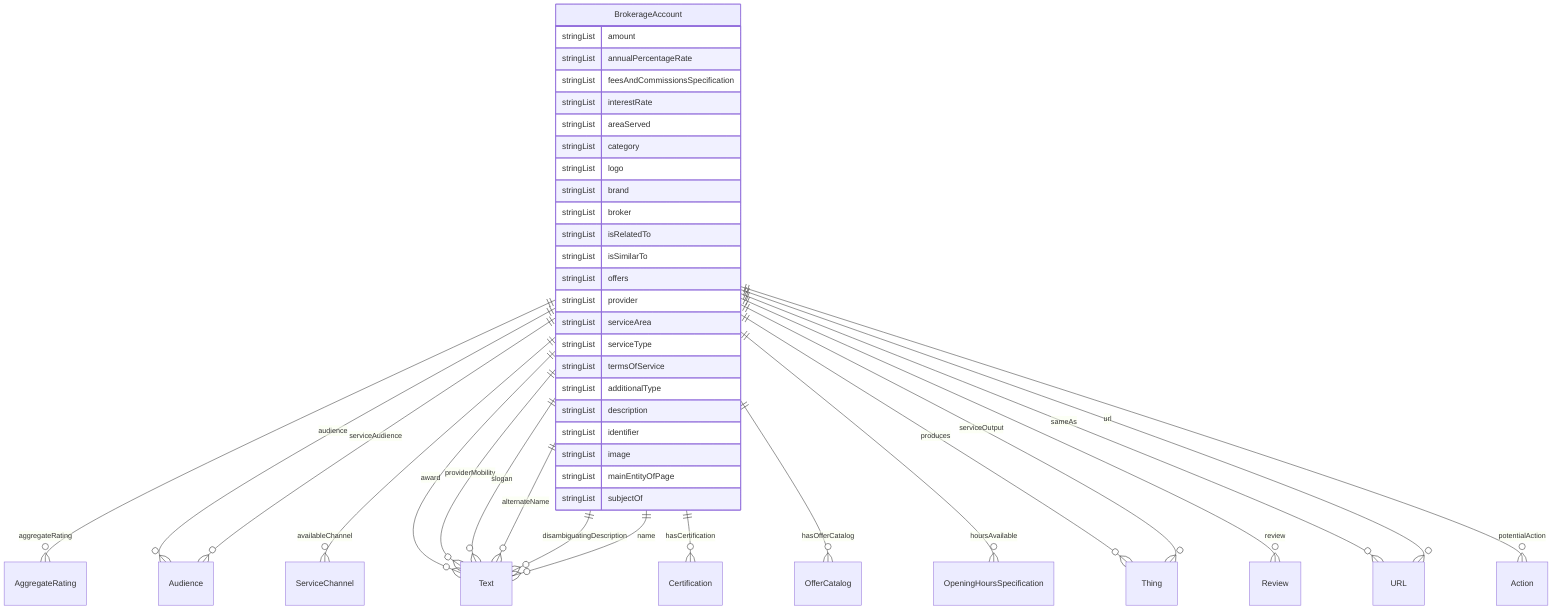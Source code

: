 erDiagram
BrokerageAccount {
    stringList amount  
    stringList annualPercentageRate  
    stringList feesAndCommissionsSpecification  
    stringList interestRate  
    stringList areaServed  
    stringList category  
    stringList logo  
    stringList brand  
    stringList broker  
    stringList isRelatedTo  
    stringList isSimilarTo  
    stringList offers  
    stringList provider  
    stringList serviceArea  
    stringList serviceType  
    stringList termsOfService  
    stringList additionalType  
    stringList description  
    stringList identifier  
    stringList image  
    stringList mainEntityOfPage  
    stringList subjectOf  
}

BrokerageAccount ||--}o AggregateRating : "aggregateRating"
BrokerageAccount ||--}o Audience : "audience"
BrokerageAccount ||--}o ServiceChannel : "availableChannel"
BrokerageAccount ||--}o Text : "award"
BrokerageAccount ||--}o Certification : "hasCertification"
BrokerageAccount ||--}o OfferCatalog : "hasOfferCatalog"
BrokerageAccount ||--}o OpeningHoursSpecification : "hoursAvailable"
BrokerageAccount ||--}o Thing : "produces"
BrokerageAccount ||--}o Text : "providerMobility"
BrokerageAccount ||--}o Review : "review"
BrokerageAccount ||--}o Audience : "serviceAudience"
BrokerageAccount ||--}o Thing : "serviceOutput"
BrokerageAccount ||--}o Text : "slogan"
BrokerageAccount ||--}o Text : "alternateName"
BrokerageAccount ||--}o Text : "disambiguatingDescription"
BrokerageAccount ||--}o Text : "name"
BrokerageAccount ||--}o URL : "sameAs"
BrokerageAccount ||--}o Action : "potentialAction"
BrokerageAccount ||--}o URL : "url"